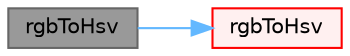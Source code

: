 digraph "rgbToHsv"
{
 // LATEX_PDF_SIZE
  bgcolor="transparent";
  edge [fontname=Helvetica,fontsize=10,labelfontname=Helvetica,labelfontsize=10];
  node [fontname=Helvetica,fontsize=10,shape=box,height=0.2,width=0.4];
  rankdir="LR";
  Node1 [id="Node000001",label="rgbToHsv",height=0.2,width=0.4,color="gray40", fillcolor="grey60", style="filled", fontcolor="black",tooltip=" "];
  Node1 -> Node2 [id="edge1_Node000001_Node000002",color="steelblue1",style="solid",tooltip=" "];
  Node2 [id="Node000002",label="rgbToHsv",height=0.2,width=0.4,color="red", fillcolor="#FFF0F0", style="filled",URL="$namespaceFoam_1_1colourTools.html#a7c9e10146a11c3486b21fbaedfb2b07f",tooltip=" "];
}
